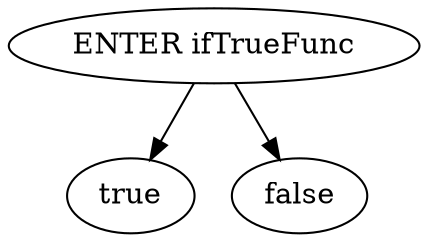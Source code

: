 digraph G {
  0 [ label="ENTER ifTrueFunc" ];
  2 [ label="true" ];
  3 [ label="false" ];
  0 -> 2 [ ];
  0 -> 3 [ ];
}

